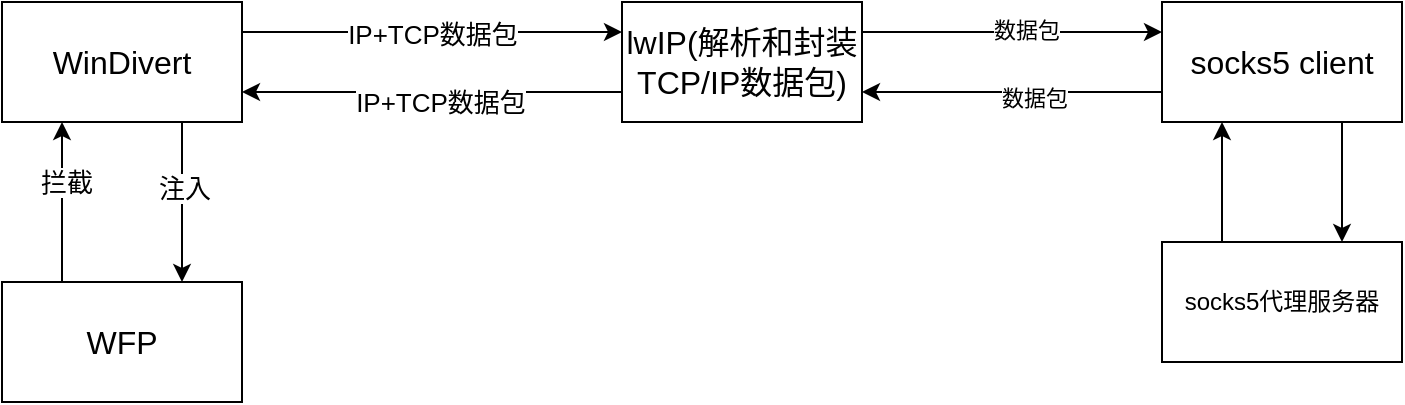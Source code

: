 <mxfile version="22.1.11" type="github">
  <diagram name="第 1 页" id="jFM_bRkAo_Z9jXmtW7PE">
    <mxGraphModel dx="1216" dy="764" grid="1" gridSize="10" guides="1" tooltips="1" connect="1" arrows="1" fold="1" page="1" pageScale="1" pageWidth="827" pageHeight="1169" math="0" shadow="0">
      <root>
        <mxCell id="0" />
        <mxCell id="1" parent="0" />
        <mxCell id="L1I-3VNPEpjBzNcU_K1i-19" style="edgeStyle=orthogonalEdgeStyle;rounded=0;orthogonalLoop=1;jettySize=auto;html=1;exitX=0.75;exitY=1;exitDx=0;exitDy=0;entryX=0.75;entryY=0;entryDx=0;entryDy=0;" edge="1" parent="1" source="L1I-3VNPEpjBzNcU_K1i-1" target="L1I-3VNPEpjBzNcU_K1i-16">
          <mxGeometry relative="1" as="geometry" />
        </mxCell>
        <mxCell id="L1I-3VNPEpjBzNcU_K1i-20" value="注入" style="edgeLabel;html=1;align=center;verticalAlign=middle;resizable=0;points=[];fontSize=13;" vertex="1" connectable="0" parent="L1I-3VNPEpjBzNcU_K1i-19">
          <mxGeometry x="-0.175" y="1" relative="1" as="geometry">
            <mxPoint as="offset" />
          </mxGeometry>
        </mxCell>
        <mxCell id="L1I-3VNPEpjBzNcU_K1i-1" value="WinDivert" style="rounded=0;whiteSpace=wrap;html=1;fontSize=16;" vertex="1" parent="1">
          <mxGeometry x="50" y="140" width="120" height="60" as="geometry" />
        </mxCell>
        <mxCell id="L1I-3VNPEpjBzNcU_K1i-6" style="edgeStyle=orthogonalEdgeStyle;rounded=0;orthogonalLoop=1;jettySize=auto;html=1;exitX=1;exitY=0.25;exitDx=0;exitDy=0;entryX=0;entryY=0.25;entryDx=0;entryDy=0;" edge="1" parent="1" source="L1I-3VNPEpjBzNcU_K1i-2" target="L1I-3VNPEpjBzNcU_K1i-3">
          <mxGeometry relative="1" as="geometry" />
        </mxCell>
        <mxCell id="L1I-3VNPEpjBzNcU_K1i-7" value="数据包" style="edgeLabel;html=1;align=center;verticalAlign=middle;resizable=0;points=[];" vertex="1" connectable="0" parent="L1I-3VNPEpjBzNcU_K1i-6">
          <mxGeometry x="0.093" y="1" relative="1" as="geometry">
            <mxPoint as="offset" />
          </mxGeometry>
        </mxCell>
        <mxCell id="L1I-3VNPEpjBzNcU_K1i-10" style="edgeStyle=orthogonalEdgeStyle;rounded=0;orthogonalLoop=1;jettySize=auto;html=1;exitX=0;exitY=0.75;exitDx=0;exitDy=0;entryX=1;entryY=0.75;entryDx=0;entryDy=0;" edge="1" parent="1" source="L1I-3VNPEpjBzNcU_K1i-2" target="L1I-3VNPEpjBzNcU_K1i-1">
          <mxGeometry relative="1" as="geometry" />
        </mxCell>
        <mxCell id="L1I-3VNPEpjBzNcU_K1i-12" value="IP+TCP数据包" style="edgeLabel;html=1;align=center;verticalAlign=middle;resizable=0;points=[];fontSize=13;" vertex="1" connectable="0" parent="L1I-3VNPEpjBzNcU_K1i-10">
          <mxGeometry x="-0.042" y="5" relative="1" as="geometry">
            <mxPoint as="offset" />
          </mxGeometry>
        </mxCell>
        <mxCell id="L1I-3VNPEpjBzNcU_K1i-2" value="lwIP(解析和封装TCP/IP数据包)" style="rounded=0;whiteSpace=wrap;html=1;fontSize=16;" vertex="1" parent="1">
          <mxGeometry x="360" y="140" width="120" height="60" as="geometry" />
        </mxCell>
        <mxCell id="L1I-3VNPEpjBzNcU_K1i-8" style="edgeStyle=orthogonalEdgeStyle;rounded=0;orthogonalLoop=1;jettySize=auto;html=1;exitX=0;exitY=0.75;exitDx=0;exitDy=0;entryX=1;entryY=0.75;entryDx=0;entryDy=0;" edge="1" parent="1" source="L1I-3VNPEpjBzNcU_K1i-3" target="L1I-3VNPEpjBzNcU_K1i-2">
          <mxGeometry relative="1" as="geometry" />
        </mxCell>
        <mxCell id="L1I-3VNPEpjBzNcU_K1i-9" value="数据包" style="edgeLabel;html=1;align=center;verticalAlign=middle;resizable=0;points=[];" vertex="1" connectable="0" parent="L1I-3VNPEpjBzNcU_K1i-8">
          <mxGeometry x="-0.147" y="3" relative="1" as="geometry">
            <mxPoint as="offset" />
          </mxGeometry>
        </mxCell>
        <mxCell id="L1I-3VNPEpjBzNcU_K1i-14" style="edgeStyle=orthogonalEdgeStyle;rounded=0;orthogonalLoop=1;jettySize=auto;html=1;exitX=0.75;exitY=1;exitDx=0;exitDy=0;entryX=0.75;entryY=0;entryDx=0;entryDy=0;" edge="1" parent="1" source="L1I-3VNPEpjBzNcU_K1i-3" target="L1I-3VNPEpjBzNcU_K1i-13">
          <mxGeometry relative="1" as="geometry" />
        </mxCell>
        <mxCell id="L1I-3VNPEpjBzNcU_K1i-3" value="socks5 client" style="rounded=0;whiteSpace=wrap;html=1;fontSize=16;" vertex="1" parent="1">
          <mxGeometry x="630" y="140" width="120" height="60" as="geometry" />
        </mxCell>
        <mxCell id="L1I-3VNPEpjBzNcU_K1i-4" value="" style="endArrow=classic;html=1;rounded=0;exitX=1;exitY=0.25;exitDx=0;exitDy=0;entryX=0;entryY=0.25;entryDx=0;entryDy=0;" edge="1" parent="1" source="L1I-3VNPEpjBzNcU_K1i-1" target="L1I-3VNPEpjBzNcU_K1i-2">
          <mxGeometry width="50" height="50" relative="1" as="geometry">
            <mxPoint x="390" y="420" as="sourcePoint" />
            <mxPoint x="440" y="370" as="targetPoint" />
          </mxGeometry>
        </mxCell>
        <mxCell id="L1I-3VNPEpjBzNcU_K1i-5" value="IP+TCP数据包" style="edgeLabel;html=1;align=center;verticalAlign=middle;resizable=0;points=[];fontSize=13;" vertex="1" connectable="0" parent="L1I-3VNPEpjBzNcU_K1i-4">
          <mxGeometry y="-1" relative="1" as="geometry">
            <mxPoint as="offset" />
          </mxGeometry>
        </mxCell>
        <mxCell id="L1I-3VNPEpjBzNcU_K1i-15" style="edgeStyle=orthogonalEdgeStyle;rounded=0;orthogonalLoop=1;jettySize=auto;html=1;exitX=0.25;exitY=0;exitDx=0;exitDy=0;entryX=0.25;entryY=1;entryDx=0;entryDy=0;" edge="1" parent="1" source="L1I-3VNPEpjBzNcU_K1i-13" target="L1I-3VNPEpjBzNcU_K1i-3">
          <mxGeometry relative="1" as="geometry" />
        </mxCell>
        <mxCell id="L1I-3VNPEpjBzNcU_K1i-13" value="socks5代理服务器" style="rounded=0;whiteSpace=wrap;html=1;" vertex="1" parent="1">
          <mxGeometry x="630" y="260" width="120" height="60" as="geometry" />
        </mxCell>
        <mxCell id="L1I-3VNPEpjBzNcU_K1i-17" style="edgeStyle=orthogonalEdgeStyle;rounded=0;orthogonalLoop=1;jettySize=auto;html=1;exitX=0.25;exitY=0;exitDx=0;exitDy=0;entryX=0.25;entryY=1;entryDx=0;entryDy=0;" edge="1" parent="1" source="L1I-3VNPEpjBzNcU_K1i-16" target="L1I-3VNPEpjBzNcU_K1i-1">
          <mxGeometry relative="1" as="geometry" />
        </mxCell>
        <mxCell id="L1I-3VNPEpjBzNcU_K1i-18" value="拦截" style="edgeLabel;html=1;align=center;verticalAlign=middle;resizable=0;points=[];fontSize=13;" vertex="1" connectable="0" parent="L1I-3VNPEpjBzNcU_K1i-17">
          <mxGeometry x="0.25" y="-2" relative="1" as="geometry">
            <mxPoint as="offset" />
          </mxGeometry>
        </mxCell>
        <mxCell id="L1I-3VNPEpjBzNcU_K1i-16" value="WFP" style="rounded=0;whiteSpace=wrap;html=1;fontSize=16;" vertex="1" parent="1">
          <mxGeometry x="50" y="280" width="120" height="60" as="geometry" />
        </mxCell>
      </root>
    </mxGraphModel>
  </diagram>
</mxfile>
